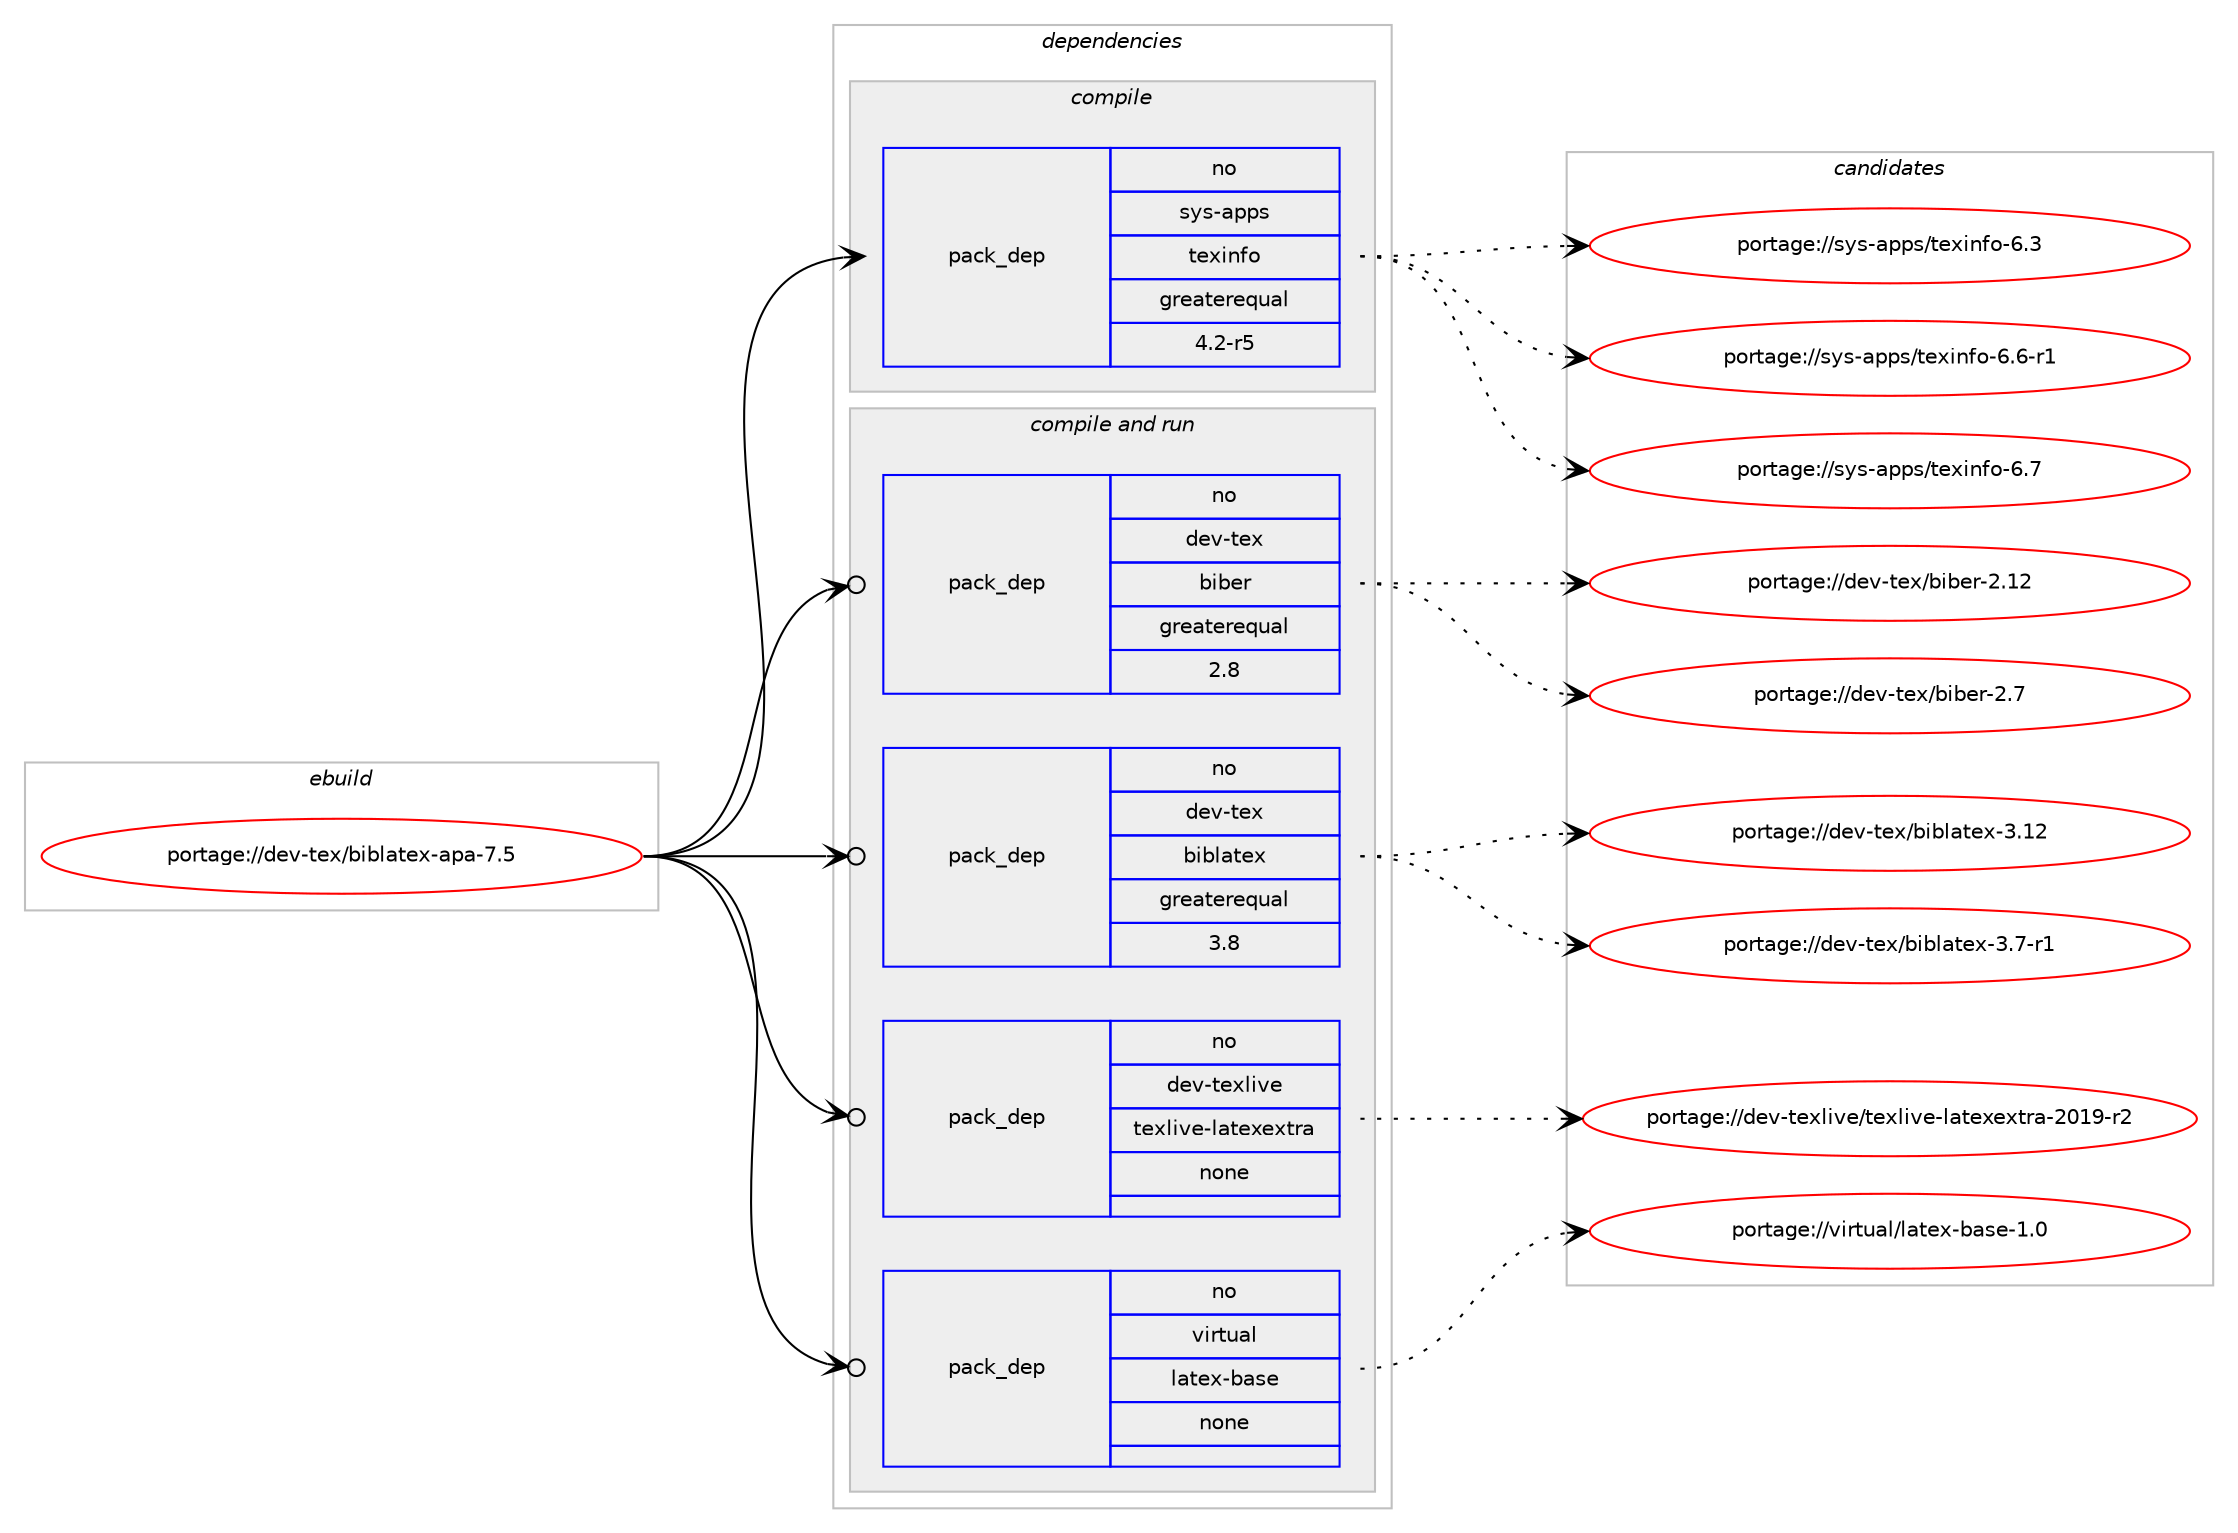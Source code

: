digraph prolog {

# *************
# Graph options
# *************

newrank=true;
concentrate=true;
compound=true;
graph [rankdir=LR,fontname=Helvetica,fontsize=10,ranksep=1.5];#, ranksep=2.5, nodesep=0.2];
edge  [arrowhead=vee];
node  [fontname=Helvetica,fontsize=10];

# **********
# The ebuild
# **********

subgraph cluster_leftcol {
color=gray;
rank=same;
label=<<i>ebuild</i>>;
id [label="portage://dev-tex/biblatex-apa-7.5", color=red, width=4, href="../dev-tex/biblatex-apa-7.5.svg"];
}

# ****************
# The dependencies
# ****************

subgraph cluster_midcol {
color=gray;
label=<<i>dependencies</i>>;
subgraph cluster_compile {
fillcolor="#eeeeee";
style=filled;
label=<<i>compile</i>>;
subgraph pack183825 {
dependency257643 [label=<<TABLE BORDER="0" CELLBORDER="1" CELLSPACING="0" CELLPADDING="4" WIDTH="220"><TR><TD ROWSPAN="6" CELLPADDING="30">pack_dep</TD></TR><TR><TD WIDTH="110">no</TD></TR><TR><TD>sys-apps</TD></TR><TR><TD>texinfo</TD></TR><TR><TD>greaterequal</TD></TR><TR><TD>4.2-r5</TD></TR></TABLE>>, shape=none, color=blue];
}
id:e -> dependency257643:w [weight=20,style="solid",arrowhead="vee"];
}
subgraph cluster_compileandrun {
fillcolor="#eeeeee";
style=filled;
label=<<i>compile and run</i>>;
subgraph pack183826 {
dependency257644 [label=<<TABLE BORDER="0" CELLBORDER="1" CELLSPACING="0" CELLPADDING="4" WIDTH="220"><TR><TD ROWSPAN="6" CELLPADDING="30">pack_dep</TD></TR><TR><TD WIDTH="110">no</TD></TR><TR><TD>dev-tex</TD></TR><TR><TD>biber</TD></TR><TR><TD>greaterequal</TD></TR><TR><TD>2.8</TD></TR></TABLE>>, shape=none, color=blue];
}
id:e -> dependency257644:w [weight=20,style="solid",arrowhead="odotvee"];
subgraph pack183827 {
dependency257645 [label=<<TABLE BORDER="0" CELLBORDER="1" CELLSPACING="0" CELLPADDING="4" WIDTH="220"><TR><TD ROWSPAN="6" CELLPADDING="30">pack_dep</TD></TR><TR><TD WIDTH="110">no</TD></TR><TR><TD>dev-tex</TD></TR><TR><TD>biblatex</TD></TR><TR><TD>greaterequal</TD></TR><TR><TD>3.8</TD></TR></TABLE>>, shape=none, color=blue];
}
id:e -> dependency257645:w [weight=20,style="solid",arrowhead="odotvee"];
subgraph pack183828 {
dependency257646 [label=<<TABLE BORDER="0" CELLBORDER="1" CELLSPACING="0" CELLPADDING="4" WIDTH="220"><TR><TD ROWSPAN="6" CELLPADDING="30">pack_dep</TD></TR><TR><TD WIDTH="110">no</TD></TR><TR><TD>dev-texlive</TD></TR><TR><TD>texlive-latexextra</TD></TR><TR><TD>none</TD></TR><TR><TD></TD></TR></TABLE>>, shape=none, color=blue];
}
id:e -> dependency257646:w [weight=20,style="solid",arrowhead="odotvee"];
subgraph pack183829 {
dependency257647 [label=<<TABLE BORDER="0" CELLBORDER="1" CELLSPACING="0" CELLPADDING="4" WIDTH="220"><TR><TD ROWSPAN="6" CELLPADDING="30">pack_dep</TD></TR><TR><TD WIDTH="110">no</TD></TR><TR><TD>virtual</TD></TR><TR><TD>latex-base</TD></TR><TR><TD>none</TD></TR><TR><TD></TD></TR></TABLE>>, shape=none, color=blue];
}
id:e -> dependency257647:w [weight=20,style="solid",arrowhead="odotvee"];
}
subgraph cluster_run {
fillcolor="#eeeeee";
style=filled;
label=<<i>run</i>>;
}
}

# **************
# The candidates
# **************

subgraph cluster_choices {
rank=same;
color=gray;
label=<<i>candidates</i>>;

subgraph choice183825 {
color=black;
nodesep=1;
choiceportage11512111545971121121154711610112010511010211145544651 [label="portage://sys-apps/texinfo-6.3", color=red, width=4,href="../sys-apps/texinfo-6.3.svg"];
choiceportage115121115459711211211547116101120105110102111455446544511449 [label="portage://sys-apps/texinfo-6.6-r1", color=red, width=4,href="../sys-apps/texinfo-6.6-r1.svg"];
choiceportage11512111545971121121154711610112010511010211145544655 [label="portage://sys-apps/texinfo-6.7", color=red, width=4,href="../sys-apps/texinfo-6.7.svg"];
dependency257643:e -> choiceportage11512111545971121121154711610112010511010211145544651:w [style=dotted,weight="100"];
dependency257643:e -> choiceportage115121115459711211211547116101120105110102111455446544511449:w [style=dotted,weight="100"];
dependency257643:e -> choiceportage11512111545971121121154711610112010511010211145544655:w [style=dotted,weight="100"];
}
subgraph choice183826 {
color=black;
nodesep=1;
choiceportage100101118451161011204798105981011144550464950 [label="portage://dev-tex/biber-2.12", color=red, width=4,href="../dev-tex/biber-2.12.svg"];
choiceportage1001011184511610112047981059810111445504655 [label="portage://dev-tex/biber-2.7", color=red, width=4,href="../dev-tex/biber-2.7.svg"];
dependency257644:e -> choiceportage100101118451161011204798105981011144550464950:w [style=dotted,weight="100"];
dependency257644:e -> choiceportage1001011184511610112047981059810111445504655:w [style=dotted,weight="100"];
}
subgraph choice183827 {
color=black;
nodesep=1;
choiceportage10010111845116101120479810598108971161011204551464950 [label="portage://dev-tex/biblatex-3.12", color=red, width=4,href="../dev-tex/biblatex-3.12.svg"];
choiceportage1001011184511610112047981059810897116101120455146554511449 [label="portage://dev-tex/biblatex-3.7-r1", color=red, width=4,href="../dev-tex/biblatex-3.7-r1.svg"];
dependency257645:e -> choiceportage10010111845116101120479810598108971161011204551464950:w [style=dotted,weight="100"];
dependency257645:e -> choiceportage1001011184511610112047981059810897116101120455146554511449:w [style=dotted,weight="100"];
}
subgraph choice183828 {
color=black;
nodesep=1;
choiceportage100101118451161011201081051181014711610112010810511810145108971161011201011201161149745504849574511450 [label="portage://dev-texlive/texlive-latexextra-2019-r2", color=red, width=4,href="../dev-texlive/texlive-latexextra-2019-r2.svg"];
dependency257646:e -> choiceportage100101118451161011201081051181014711610112010810511810145108971161011201011201161149745504849574511450:w [style=dotted,weight="100"];
}
subgraph choice183829 {
color=black;
nodesep=1;
choiceportage11810511411611797108471089711610112045989711510145494648 [label="portage://virtual/latex-base-1.0", color=red, width=4,href="../virtual/latex-base-1.0.svg"];
dependency257647:e -> choiceportage11810511411611797108471089711610112045989711510145494648:w [style=dotted,weight="100"];
}
}

}
